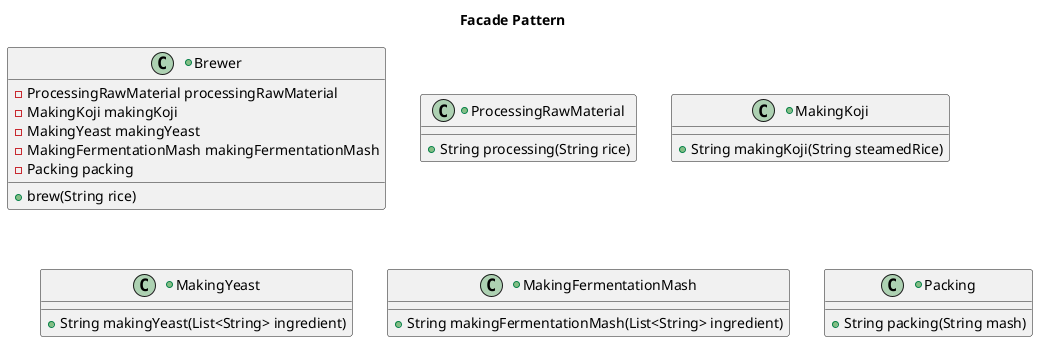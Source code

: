 @startuml
title Facade Pattern

+class Brewer {
    - ProcessingRawMaterial processingRawMaterial
    - MakingKoji makingKoji
    - MakingYeast makingYeast
    - MakingFermentationMash makingFermentationMash
    - Packing packing
    + brew(String rice)
}

+class ProcessingRawMaterial {
    + String processing(String rice)
}

+class MakingKoji {
    + String makingKoji(String steamedRice)
}

+class MakingYeast {
    + String makingYeast(List<String> ingredient)
}

+class MakingFermentationMash {
    + String makingFermentationMash(List<String> ingredient)
}

+class Packing {
    + String packing(String mash)
}

@enduml